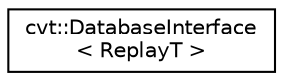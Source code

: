 digraph "Graphical Class Hierarchy"
{
 // LATEX_PDF_SIZE
  edge [fontname="Helvetica",fontsize="10",labelfontname="Helvetica",labelfontsize="10"];
  node [fontname="Helvetica",fontsize="10",shape=record];
  rankdir="LR";
  Node0 [label="cvt::DatabaseInterface\l\< ReplayT \>",height=0.2,width=0.4,color="black", fillcolor="white", style="filled",URL="$d1/d1c/structcvt_1_1DatabaseInterface.html",tooltip="Interface that tells database how to read/write replay data structure."];
}
